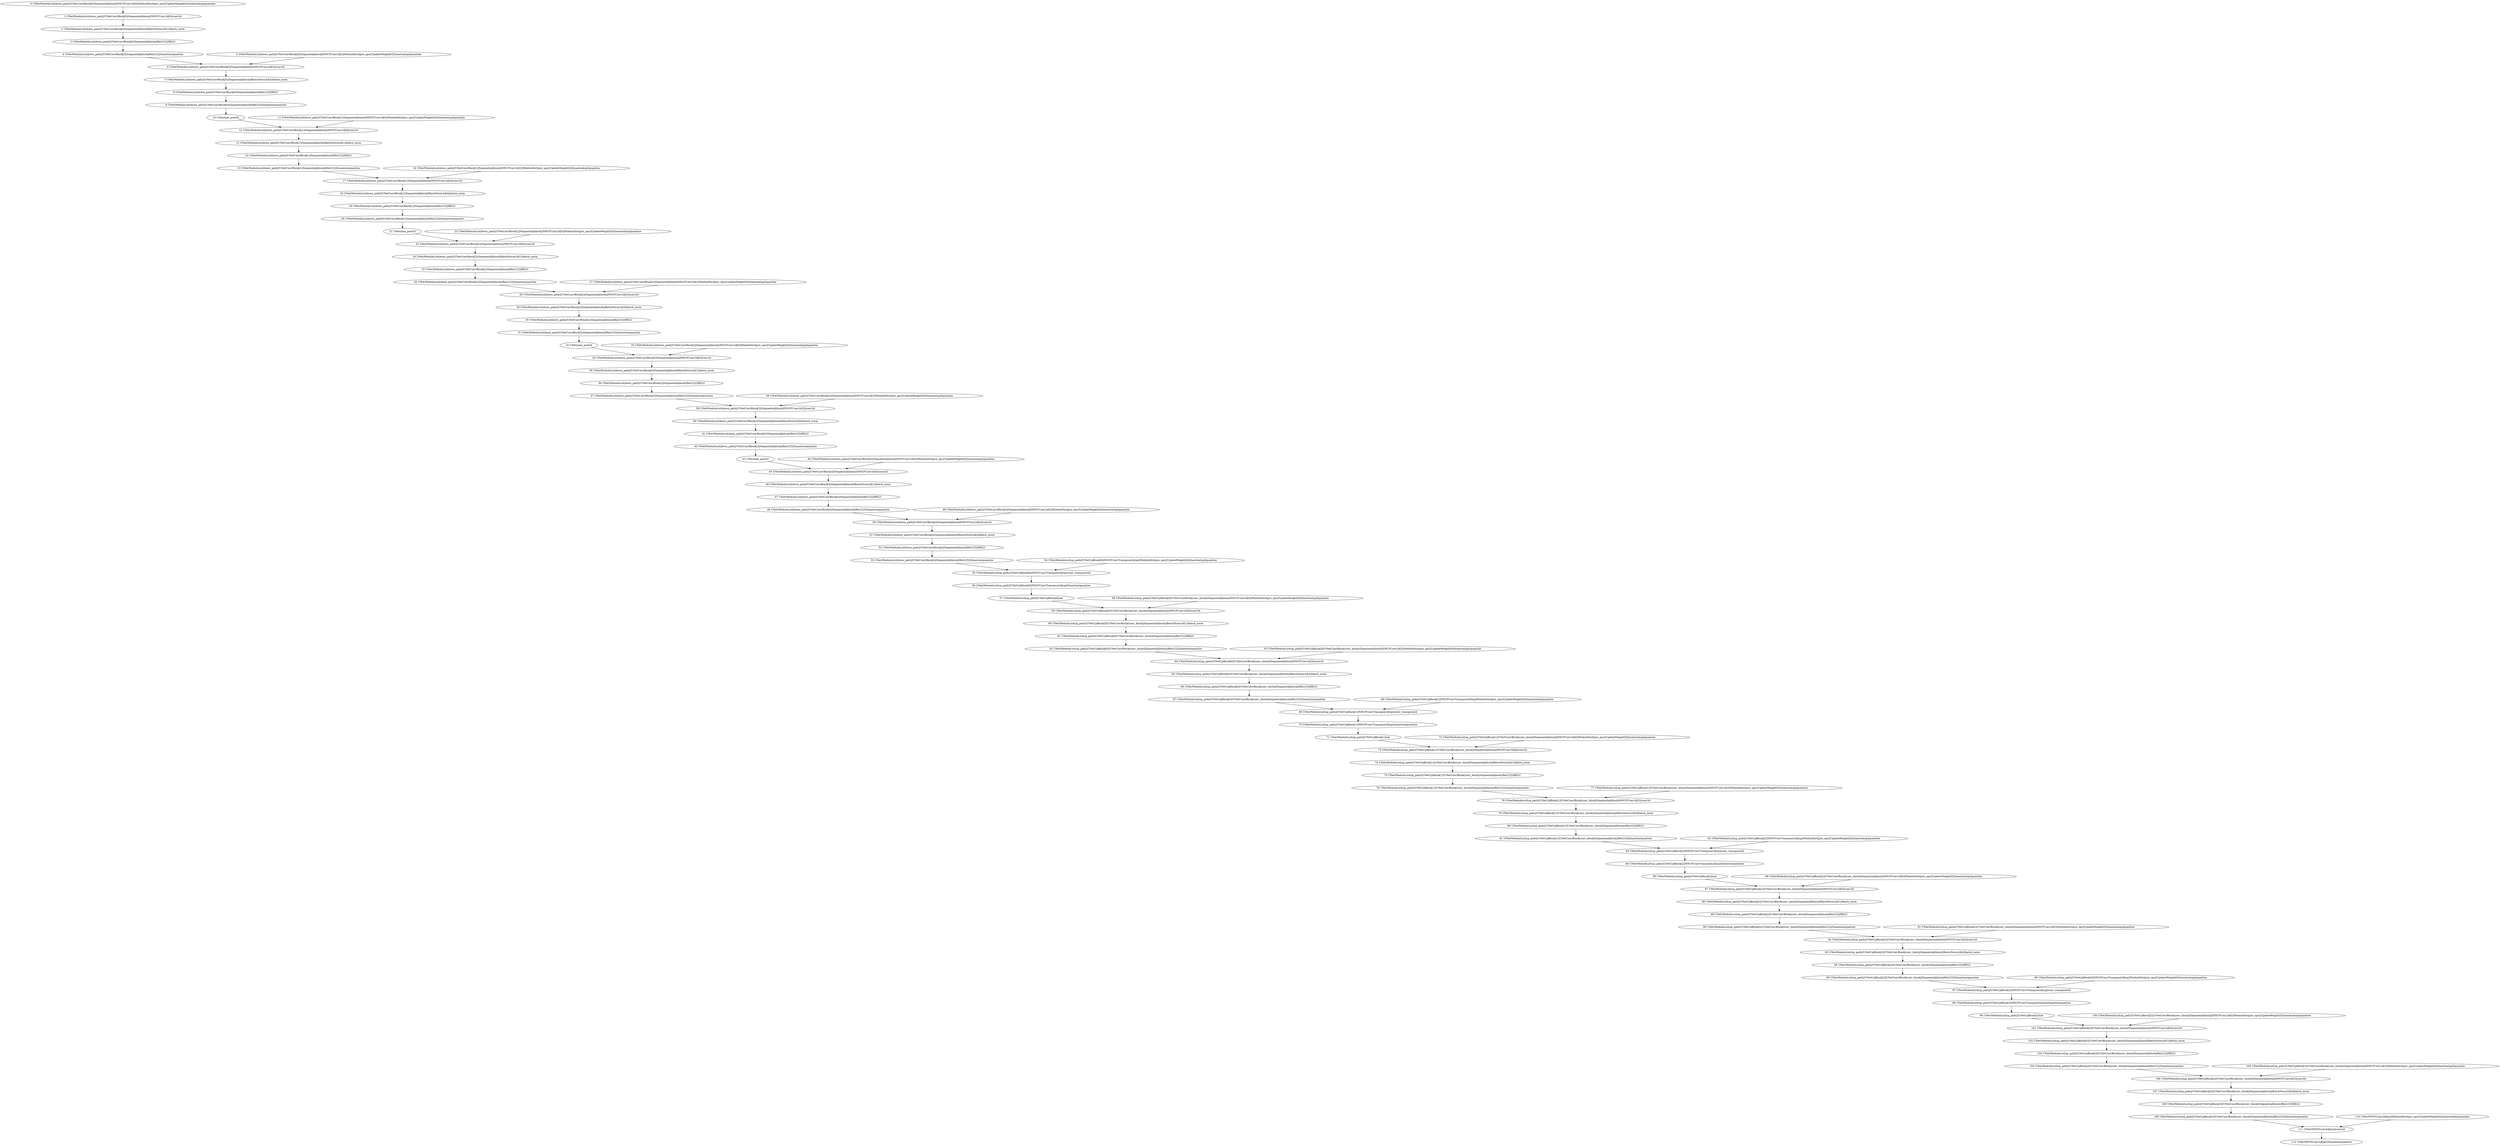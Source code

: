 strict digraph  {
"0 UNet/ModuleList[down_path]/UNetConvBlock[0]/Sequential[block]/NNCFConv2d[0]/ModuleDict[pre_ops]/UpdateWeight[0]/Quantize[op]/quantize" [id=0, scope="UNet/ModuleList[down_path]/UNetConvBlock[0]/Sequential[block]/NNCFConv2d[0]/ModuleDict[pre_ops]/UpdateWeight[0]/Quantize[op]", type=quantize];
"1 UNet/ModuleList[down_path]/UNetConvBlock[0]/Sequential[block]/NNCFConv2d[0]/conv2d" [id=1, scope="UNet/ModuleList[down_path]/UNetConvBlock[0]/Sequential[block]/NNCFConv2d[0]", type=conv2d];
"2 UNet/ModuleList[down_path]/UNetConvBlock[0]/Sequential[block]/BatchNorm2d[1]/batch_norm" [id=2, scope="UNet/ModuleList[down_path]/UNetConvBlock[0]/Sequential[block]/BatchNorm2d[1]", type=batch_norm];
"3 UNet/ModuleList[down_path]/UNetConvBlock[0]/Sequential[block]/ReLU[2]/RELU" [id=3, scope="UNet/ModuleList[down_path]/UNetConvBlock[0]/Sequential[block]/ReLU[2]", type=RELU];
"4 UNet/ModuleList[down_path]/UNetConvBlock[0]/Sequential[block]/ReLU[2]/Quantize/quantize" [id=4, scope="UNet/ModuleList[down_path]/UNetConvBlock[0]/Sequential[block]/ReLU[2]/Quantize", type=quantize];
"5 UNet/ModuleList[down_path]/UNetConvBlock[0]/Sequential[block]/NNCFConv2d[3]/ModuleDict[pre_ops]/UpdateWeight[0]/Quantize[op]/quantize" [id=5, scope="UNet/ModuleList[down_path]/UNetConvBlock[0]/Sequential[block]/NNCFConv2d[3]/ModuleDict[pre_ops]/UpdateWeight[0]/Quantize[op]", type=quantize];
"6 UNet/ModuleList[down_path]/UNetConvBlock[0]/Sequential[block]/NNCFConv2d[3]/conv2d" [id=6, scope="UNet/ModuleList[down_path]/UNetConvBlock[0]/Sequential[block]/NNCFConv2d[3]", type=conv2d];
"7 UNet/ModuleList[down_path]/UNetConvBlock[0]/Sequential[block]/BatchNorm2d[4]/batch_norm" [id=7, scope="UNet/ModuleList[down_path]/UNetConvBlock[0]/Sequential[block]/BatchNorm2d[4]", type=batch_norm];
"8 UNet/ModuleList[down_path]/UNetConvBlock[0]/Sequential[block]/ReLU[5]/RELU" [id=8, scope="UNet/ModuleList[down_path]/UNetConvBlock[0]/Sequential[block]/ReLU[5]", type=RELU];
"9 UNet/ModuleList[down_path]/UNetConvBlock[0]/Sequential[block]/ReLU[5]/Quantize/quantize" [id=9, scope="UNet/ModuleList[down_path]/UNetConvBlock[0]/Sequential[block]/ReLU[5]/Quantize", type=quantize];
"10 UNet/max_pool2d" [id=10, scope=UNet, type=max_pool2d];
"11 UNet/ModuleList[down_path]/UNetConvBlock[1]/Sequential[block]/NNCFConv2d[0]/ModuleDict[pre_ops]/UpdateWeight[0]/Quantize[op]/quantize" [id=11, scope="UNet/ModuleList[down_path]/UNetConvBlock[1]/Sequential[block]/NNCFConv2d[0]/ModuleDict[pre_ops]/UpdateWeight[0]/Quantize[op]", type=quantize];
"12 UNet/ModuleList[down_path]/UNetConvBlock[1]/Sequential[block]/NNCFConv2d[0]/conv2d" [id=12, scope="UNet/ModuleList[down_path]/UNetConvBlock[1]/Sequential[block]/NNCFConv2d[0]", type=conv2d];
"13 UNet/ModuleList[down_path]/UNetConvBlock[1]/Sequential[block]/BatchNorm2d[1]/batch_norm" [id=13, scope="UNet/ModuleList[down_path]/UNetConvBlock[1]/Sequential[block]/BatchNorm2d[1]", type=batch_norm];
"14 UNet/ModuleList[down_path]/UNetConvBlock[1]/Sequential[block]/ReLU[2]/RELU" [id=14, scope="UNet/ModuleList[down_path]/UNetConvBlock[1]/Sequential[block]/ReLU[2]", type=RELU];
"15 UNet/ModuleList[down_path]/UNetConvBlock[1]/Sequential[block]/ReLU[2]/Quantize/quantize" [id=15, scope="UNet/ModuleList[down_path]/UNetConvBlock[1]/Sequential[block]/ReLU[2]/Quantize", type=quantize];
"16 UNet/ModuleList[down_path]/UNetConvBlock[1]/Sequential[block]/NNCFConv2d[3]/ModuleDict[pre_ops]/UpdateWeight[0]/Quantize[op]/quantize" [id=16, scope="UNet/ModuleList[down_path]/UNetConvBlock[1]/Sequential[block]/NNCFConv2d[3]/ModuleDict[pre_ops]/UpdateWeight[0]/Quantize[op]", type=quantize];
"17 UNet/ModuleList[down_path]/UNetConvBlock[1]/Sequential[block]/NNCFConv2d[3]/conv2d" [id=17, scope="UNet/ModuleList[down_path]/UNetConvBlock[1]/Sequential[block]/NNCFConv2d[3]", type=conv2d];
"18 UNet/ModuleList[down_path]/UNetConvBlock[1]/Sequential[block]/BatchNorm2d[4]/batch_norm" [id=18, scope="UNet/ModuleList[down_path]/UNetConvBlock[1]/Sequential[block]/BatchNorm2d[4]", type=batch_norm];
"19 UNet/ModuleList[down_path]/UNetConvBlock[1]/Sequential[block]/ReLU[5]/RELU" [id=19, scope="UNet/ModuleList[down_path]/UNetConvBlock[1]/Sequential[block]/ReLU[5]", type=RELU];
"20 UNet/ModuleList[down_path]/UNetConvBlock[1]/Sequential[block]/ReLU[5]/Quantize/quantize" [id=20, scope="UNet/ModuleList[down_path]/UNetConvBlock[1]/Sequential[block]/ReLU[5]/Quantize", type=quantize];
"21 UNet/max_pool2d" [id=21, scope=UNet, type=max_pool2d];
"22 UNet/ModuleList[down_path]/UNetConvBlock[2]/Sequential[block]/NNCFConv2d[0]/ModuleDict[pre_ops]/UpdateWeight[0]/Quantize[op]/quantize" [id=22, scope="UNet/ModuleList[down_path]/UNetConvBlock[2]/Sequential[block]/NNCFConv2d[0]/ModuleDict[pre_ops]/UpdateWeight[0]/Quantize[op]", type=quantize];
"23 UNet/ModuleList[down_path]/UNetConvBlock[2]/Sequential[block]/NNCFConv2d[0]/conv2d" [id=23, scope="UNet/ModuleList[down_path]/UNetConvBlock[2]/Sequential[block]/NNCFConv2d[0]", type=conv2d];
"24 UNet/ModuleList[down_path]/UNetConvBlock[2]/Sequential[block]/BatchNorm2d[1]/batch_norm" [id=24, scope="UNet/ModuleList[down_path]/UNetConvBlock[2]/Sequential[block]/BatchNorm2d[1]", type=batch_norm];
"25 UNet/ModuleList[down_path]/UNetConvBlock[2]/Sequential[block]/ReLU[2]/RELU" [id=25, scope="UNet/ModuleList[down_path]/UNetConvBlock[2]/Sequential[block]/ReLU[2]", type=RELU];
"26 UNet/ModuleList[down_path]/UNetConvBlock[2]/Sequential[block]/ReLU[2]/Quantize/quantize" [id=26, scope="UNet/ModuleList[down_path]/UNetConvBlock[2]/Sequential[block]/ReLU[2]/Quantize", type=quantize];
"27 UNet/ModuleList[down_path]/UNetConvBlock[2]/Sequential[block]/NNCFConv2d[3]/ModuleDict[pre_ops]/UpdateWeight[0]/Quantize[op]/quantize" [id=27, scope="UNet/ModuleList[down_path]/UNetConvBlock[2]/Sequential[block]/NNCFConv2d[3]/ModuleDict[pre_ops]/UpdateWeight[0]/Quantize[op]", type=quantize];
"28 UNet/ModuleList[down_path]/UNetConvBlock[2]/Sequential[block]/NNCFConv2d[3]/conv2d" [id=28, scope="UNet/ModuleList[down_path]/UNetConvBlock[2]/Sequential[block]/NNCFConv2d[3]", type=conv2d];
"29 UNet/ModuleList[down_path]/UNetConvBlock[2]/Sequential[block]/BatchNorm2d[4]/batch_norm" [id=29, scope="UNet/ModuleList[down_path]/UNetConvBlock[2]/Sequential[block]/BatchNorm2d[4]", type=batch_norm];
"30 UNet/ModuleList[down_path]/UNetConvBlock[2]/Sequential[block]/ReLU[5]/RELU" [id=30, scope="UNet/ModuleList[down_path]/UNetConvBlock[2]/Sequential[block]/ReLU[5]", type=RELU];
"31 UNet/ModuleList[down_path]/UNetConvBlock[2]/Sequential[block]/ReLU[5]/Quantize/quantize" [id=31, scope="UNet/ModuleList[down_path]/UNetConvBlock[2]/Sequential[block]/ReLU[5]/Quantize", type=quantize];
"32 UNet/max_pool2d" [id=32, scope=UNet, type=max_pool2d];
"33 UNet/ModuleList[down_path]/UNetConvBlock[3]/Sequential[block]/NNCFConv2d[0]/ModuleDict[pre_ops]/UpdateWeight[0]/Quantize[op]/quantize" [id=33, scope="UNet/ModuleList[down_path]/UNetConvBlock[3]/Sequential[block]/NNCFConv2d[0]/ModuleDict[pre_ops]/UpdateWeight[0]/Quantize[op]", type=quantize];
"34 UNet/ModuleList[down_path]/UNetConvBlock[3]/Sequential[block]/NNCFConv2d[0]/conv2d" [id=34, scope="UNet/ModuleList[down_path]/UNetConvBlock[3]/Sequential[block]/NNCFConv2d[0]", type=conv2d];
"35 UNet/ModuleList[down_path]/UNetConvBlock[3]/Sequential[block]/BatchNorm2d[1]/batch_norm" [id=35, scope="UNet/ModuleList[down_path]/UNetConvBlock[3]/Sequential[block]/BatchNorm2d[1]", type=batch_norm];
"36 UNet/ModuleList[down_path]/UNetConvBlock[3]/Sequential[block]/ReLU[2]/RELU" [id=36, scope="UNet/ModuleList[down_path]/UNetConvBlock[3]/Sequential[block]/ReLU[2]", type=RELU];
"37 UNet/ModuleList[down_path]/UNetConvBlock[3]/Sequential[block]/ReLU[2]/Quantize/quantize" [id=37, scope="UNet/ModuleList[down_path]/UNetConvBlock[3]/Sequential[block]/ReLU[2]/Quantize", type=quantize];
"38 UNet/ModuleList[down_path]/UNetConvBlock[3]/Sequential[block]/NNCFConv2d[3]/ModuleDict[pre_ops]/UpdateWeight[0]/Quantize[op]/quantize" [id=38, scope="UNet/ModuleList[down_path]/UNetConvBlock[3]/Sequential[block]/NNCFConv2d[3]/ModuleDict[pre_ops]/UpdateWeight[0]/Quantize[op]", type=quantize];
"39 UNet/ModuleList[down_path]/UNetConvBlock[3]/Sequential[block]/NNCFConv2d[3]/conv2d" [id=39, scope="UNet/ModuleList[down_path]/UNetConvBlock[3]/Sequential[block]/NNCFConv2d[3]", type=conv2d];
"40 UNet/ModuleList[down_path]/UNetConvBlock[3]/Sequential[block]/BatchNorm2d[4]/batch_norm" [id=40, scope="UNet/ModuleList[down_path]/UNetConvBlock[3]/Sequential[block]/BatchNorm2d[4]", type=batch_norm];
"41 UNet/ModuleList[down_path]/UNetConvBlock[3]/Sequential[block]/ReLU[5]/RELU" [id=41, scope="UNet/ModuleList[down_path]/UNetConvBlock[3]/Sequential[block]/ReLU[5]", type=RELU];
"42 UNet/ModuleList[down_path]/UNetConvBlock[3]/Sequential[block]/ReLU[5]/Quantize/quantize" [id=42, scope="UNet/ModuleList[down_path]/UNetConvBlock[3]/Sequential[block]/ReLU[5]/Quantize", type=quantize];
"43 UNet/max_pool2d" [id=43, scope=UNet, type=max_pool2d];
"44 UNet/ModuleList[down_path]/UNetConvBlock[4]/Sequential[block]/NNCFConv2d[0]/ModuleDict[pre_ops]/UpdateWeight[0]/Quantize[op]/quantize" [id=44, scope="UNet/ModuleList[down_path]/UNetConvBlock[4]/Sequential[block]/NNCFConv2d[0]/ModuleDict[pre_ops]/UpdateWeight[0]/Quantize[op]", type=quantize];
"45 UNet/ModuleList[down_path]/UNetConvBlock[4]/Sequential[block]/NNCFConv2d[0]/conv2d" [id=45, scope="UNet/ModuleList[down_path]/UNetConvBlock[4]/Sequential[block]/NNCFConv2d[0]", type=conv2d];
"46 UNet/ModuleList[down_path]/UNetConvBlock[4]/Sequential[block]/BatchNorm2d[1]/batch_norm" [id=46, scope="UNet/ModuleList[down_path]/UNetConvBlock[4]/Sequential[block]/BatchNorm2d[1]", type=batch_norm];
"47 UNet/ModuleList[down_path]/UNetConvBlock[4]/Sequential[block]/ReLU[2]/RELU" [id=47, scope="UNet/ModuleList[down_path]/UNetConvBlock[4]/Sequential[block]/ReLU[2]", type=RELU];
"48 UNet/ModuleList[down_path]/UNetConvBlock[4]/Sequential[block]/ReLU[2]/Quantize/quantize" [id=48, scope="UNet/ModuleList[down_path]/UNetConvBlock[4]/Sequential[block]/ReLU[2]/Quantize", type=quantize];
"49 UNet/ModuleList[down_path]/UNetConvBlock[4]/Sequential[block]/NNCFConv2d[3]/ModuleDict[pre_ops]/UpdateWeight[0]/Quantize[op]/quantize" [id=49, scope="UNet/ModuleList[down_path]/UNetConvBlock[4]/Sequential[block]/NNCFConv2d[3]/ModuleDict[pre_ops]/UpdateWeight[0]/Quantize[op]", type=quantize];
"50 UNet/ModuleList[down_path]/UNetConvBlock[4]/Sequential[block]/NNCFConv2d[3]/conv2d" [id=50, scope="UNet/ModuleList[down_path]/UNetConvBlock[4]/Sequential[block]/NNCFConv2d[3]", type=conv2d];
"51 UNet/ModuleList[down_path]/UNetConvBlock[4]/Sequential[block]/BatchNorm2d[4]/batch_norm" [id=51, scope="UNet/ModuleList[down_path]/UNetConvBlock[4]/Sequential[block]/BatchNorm2d[4]", type=batch_norm];
"52 UNet/ModuleList[down_path]/UNetConvBlock[4]/Sequential[block]/ReLU[5]/RELU" [id=52, scope="UNet/ModuleList[down_path]/UNetConvBlock[4]/Sequential[block]/ReLU[5]", type=RELU];
"53 UNet/ModuleList[down_path]/UNetConvBlock[4]/Sequential[block]/ReLU[5]/Quantize/quantize" [id=53, scope="UNet/ModuleList[down_path]/UNetConvBlock[4]/Sequential[block]/ReLU[5]/Quantize", type=quantize];
"54 UNet/ModuleList[up_path]/UNetUpBlock[0]/NNCFConvTranspose2d[up]/ModuleDict[pre_ops]/UpdateWeight[0]/Quantize[op]/quantize" [id=54, scope="UNet/ModuleList[up_path]/UNetUpBlock[0]/NNCFConvTranspose2d[up]/ModuleDict[pre_ops]/UpdateWeight[0]/Quantize[op]", type=quantize];
"55 UNet/ModuleList[up_path]/UNetUpBlock[0]/NNCFConvTranspose2d[up]/conv_transpose2d" [id=55, scope="UNet/ModuleList[up_path]/UNetUpBlock[0]/NNCFConvTranspose2d[up]", type=conv_transpose2d];
"56 UNet/ModuleList[up_path]/UNetUpBlock[0]/NNCFConvTranspose2d[up]/Quantize/quantize" [id=56, scope="UNet/ModuleList[up_path]/UNetUpBlock[0]/NNCFConvTranspose2d[up]/Quantize", type=quantize];
"57 UNet/ModuleList[up_path]/UNetUpBlock[0]/cat" [id=57, scope="UNet/ModuleList[up_path]/UNetUpBlock[0]", type=cat];
"58 UNet/ModuleList[up_path]/UNetUpBlock[0]/UNetConvBlock[conv_block]/Sequential[block]/NNCFConv2d[0]/ModuleDict[pre_ops]/UpdateWeight[0]/Quantize[op]/quantize" [id=58, scope="UNet/ModuleList[up_path]/UNetUpBlock[0]/UNetConvBlock[conv_block]/Sequential[block]/NNCFConv2d[0]/ModuleDict[pre_ops]/UpdateWeight[0]/Quantize[op]", type=quantize];
"59 UNet/ModuleList[up_path]/UNetUpBlock[0]/UNetConvBlock[conv_block]/Sequential[block]/NNCFConv2d[0]/conv2d" [id=59, scope="UNet/ModuleList[up_path]/UNetUpBlock[0]/UNetConvBlock[conv_block]/Sequential[block]/NNCFConv2d[0]", type=conv2d];
"60 UNet/ModuleList[up_path]/UNetUpBlock[0]/UNetConvBlock[conv_block]/Sequential[block]/BatchNorm2d[1]/batch_norm" [id=60, scope="UNet/ModuleList[up_path]/UNetUpBlock[0]/UNetConvBlock[conv_block]/Sequential[block]/BatchNorm2d[1]", type=batch_norm];
"61 UNet/ModuleList[up_path]/UNetUpBlock[0]/UNetConvBlock[conv_block]/Sequential[block]/ReLU[2]/RELU" [id=61, scope="UNet/ModuleList[up_path]/UNetUpBlock[0]/UNetConvBlock[conv_block]/Sequential[block]/ReLU[2]", type=RELU];
"62 UNet/ModuleList[up_path]/UNetUpBlock[0]/UNetConvBlock[conv_block]/Sequential[block]/ReLU[2]/Quantize/quantize" [id=62, scope="UNet/ModuleList[up_path]/UNetUpBlock[0]/UNetConvBlock[conv_block]/Sequential[block]/ReLU[2]/Quantize", type=quantize];
"63 UNet/ModuleList[up_path]/UNetUpBlock[0]/UNetConvBlock[conv_block]/Sequential[block]/NNCFConv2d[3]/ModuleDict[pre_ops]/UpdateWeight[0]/Quantize[op]/quantize" [id=63, scope="UNet/ModuleList[up_path]/UNetUpBlock[0]/UNetConvBlock[conv_block]/Sequential[block]/NNCFConv2d[3]/ModuleDict[pre_ops]/UpdateWeight[0]/Quantize[op]", type=quantize];
"64 UNet/ModuleList[up_path]/UNetUpBlock[0]/UNetConvBlock[conv_block]/Sequential[block]/NNCFConv2d[3]/conv2d" [id=64, scope="UNet/ModuleList[up_path]/UNetUpBlock[0]/UNetConvBlock[conv_block]/Sequential[block]/NNCFConv2d[3]", type=conv2d];
"65 UNet/ModuleList[up_path]/UNetUpBlock[0]/UNetConvBlock[conv_block]/Sequential[block]/BatchNorm2d[4]/batch_norm" [id=65, scope="UNet/ModuleList[up_path]/UNetUpBlock[0]/UNetConvBlock[conv_block]/Sequential[block]/BatchNorm2d[4]", type=batch_norm];
"66 UNet/ModuleList[up_path]/UNetUpBlock[0]/UNetConvBlock[conv_block]/Sequential[block]/ReLU[5]/RELU" [id=66, scope="UNet/ModuleList[up_path]/UNetUpBlock[0]/UNetConvBlock[conv_block]/Sequential[block]/ReLU[5]", type=RELU];
"67 UNet/ModuleList[up_path]/UNetUpBlock[0]/UNetConvBlock[conv_block]/Sequential[block]/ReLU[5]/Quantize/quantize" [id=67, scope="UNet/ModuleList[up_path]/UNetUpBlock[0]/UNetConvBlock[conv_block]/Sequential[block]/ReLU[5]/Quantize", type=quantize];
"68 UNet/ModuleList[up_path]/UNetUpBlock[1]/NNCFConvTranspose2d[up]/ModuleDict[pre_ops]/UpdateWeight[0]/Quantize[op]/quantize" [id=68, scope="UNet/ModuleList[up_path]/UNetUpBlock[1]/NNCFConvTranspose2d[up]/ModuleDict[pre_ops]/UpdateWeight[0]/Quantize[op]", type=quantize];
"69 UNet/ModuleList[up_path]/UNetUpBlock[1]/NNCFConvTranspose2d[up]/conv_transpose2d" [id=69, scope="UNet/ModuleList[up_path]/UNetUpBlock[1]/NNCFConvTranspose2d[up]", type=conv_transpose2d];
"70 UNet/ModuleList[up_path]/UNetUpBlock[1]/NNCFConvTranspose2d[up]/Quantize/quantize" [id=70, scope="UNet/ModuleList[up_path]/UNetUpBlock[1]/NNCFConvTranspose2d[up]/Quantize", type=quantize];
"71 UNet/ModuleList[up_path]/UNetUpBlock[1]/cat" [id=71, scope="UNet/ModuleList[up_path]/UNetUpBlock[1]", type=cat];
"72 UNet/ModuleList[up_path]/UNetUpBlock[1]/UNetConvBlock[conv_block]/Sequential[block]/NNCFConv2d[0]/ModuleDict[pre_ops]/UpdateWeight[0]/Quantize[op]/quantize" [id=72, scope="UNet/ModuleList[up_path]/UNetUpBlock[1]/UNetConvBlock[conv_block]/Sequential[block]/NNCFConv2d[0]/ModuleDict[pre_ops]/UpdateWeight[0]/Quantize[op]", type=quantize];
"73 UNet/ModuleList[up_path]/UNetUpBlock[1]/UNetConvBlock[conv_block]/Sequential[block]/NNCFConv2d[0]/conv2d" [id=73, scope="UNet/ModuleList[up_path]/UNetUpBlock[1]/UNetConvBlock[conv_block]/Sequential[block]/NNCFConv2d[0]", type=conv2d];
"74 UNet/ModuleList[up_path]/UNetUpBlock[1]/UNetConvBlock[conv_block]/Sequential[block]/BatchNorm2d[1]/batch_norm" [id=74, scope="UNet/ModuleList[up_path]/UNetUpBlock[1]/UNetConvBlock[conv_block]/Sequential[block]/BatchNorm2d[1]", type=batch_norm];
"75 UNet/ModuleList[up_path]/UNetUpBlock[1]/UNetConvBlock[conv_block]/Sequential[block]/ReLU[2]/RELU" [id=75, scope="UNet/ModuleList[up_path]/UNetUpBlock[1]/UNetConvBlock[conv_block]/Sequential[block]/ReLU[2]", type=RELU];
"76 UNet/ModuleList[up_path]/UNetUpBlock[1]/UNetConvBlock[conv_block]/Sequential[block]/ReLU[2]/Quantize/quantize" [id=76, scope="UNet/ModuleList[up_path]/UNetUpBlock[1]/UNetConvBlock[conv_block]/Sequential[block]/ReLU[2]/Quantize", type=quantize];
"77 UNet/ModuleList[up_path]/UNetUpBlock[1]/UNetConvBlock[conv_block]/Sequential[block]/NNCFConv2d[3]/ModuleDict[pre_ops]/UpdateWeight[0]/Quantize[op]/quantize" [id=77, scope="UNet/ModuleList[up_path]/UNetUpBlock[1]/UNetConvBlock[conv_block]/Sequential[block]/NNCFConv2d[3]/ModuleDict[pre_ops]/UpdateWeight[0]/Quantize[op]", type=quantize];
"78 UNet/ModuleList[up_path]/UNetUpBlock[1]/UNetConvBlock[conv_block]/Sequential[block]/NNCFConv2d[3]/conv2d" [id=78, scope="UNet/ModuleList[up_path]/UNetUpBlock[1]/UNetConvBlock[conv_block]/Sequential[block]/NNCFConv2d[3]", type=conv2d];
"79 UNet/ModuleList[up_path]/UNetUpBlock[1]/UNetConvBlock[conv_block]/Sequential[block]/BatchNorm2d[4]/batch_norm" [id=79, scope="UNet/ModuleList[up_path]/UNetUpBlock[1]/UNetConvBlock[conv_block]/Sequential[block]/BatchNorm2d[4]", type=batch_norm];
"80 UNet/ModuleList[up_path]/UNetUpBlock[1]/UNetConvBlock[conv_block]/Sequential[block]/ReLU[5]/RELU" [id=80, scope="UNet/ModuleList[up_path]/UNetUpBlock[1]/UNetConvBlock[conv_block]/Sequential[block]/ReLU[5]", type=RELU];
"81 UNet/ModuleList[up_path]/UNetUpBlock[1]/UNetConvBlock[conv_block]/Sequential[block]/ReLU[5]/Quantize/quantize" [id=81, scope="UNet/ModuleList[up_path]/UNetUpBlock[1]/UNetConvBlock[conv_block]/Sequential[block]/ReLU[5]/Quantize", type=quantize];
"82 UNet/ModuleList[up_path]/UNetUpBlock[2]/NNCFConvTranspose2d[up]/ModuleDict[pre_ops]/UpdateWeight[0]/Quantize[op]/quantize" [id=82, scope="UNet/ModuleList[up_path]/UNetUpBlock[2]/NNCFConvTranspose2d[up]/ModuleDict[pre_ops]/UpdateWeight[0]/Quantize[op]", type=quantize];
"83 UNet/ModuleList[up_path]/UNetUpBlock[2]/NNCFConvTranspose2d[up]/conv_transpose2d" [id=83, scope="UNet/ModuleList[up_path]/UNetUpBlock[2]/NNCFConvTranspose2d[up]", type=conv_transpose2d];
"84 UNet/ModuleList[up_path]/UNetUpBlock[2]/NNCFConvTranspose2d[up]/Quantize/quantize" [id=84, scope="UNet/ModuleList[up_path]/UNetUpBlock[2]/NNCFConvTranspose2d[up]/Quantize", type=quantize];
"85 UNet/ModuleList[up_path]/UNetUpBlock[2]/cat" [id=85, scope="UNet/ModuleList[up_path]/UNetUpBlock[2]", type=cat];
"86 UNet/ModuleList[up_path]/UNetUpBlock[2]/UNetConvBlock[conv_block]/Sequential[block]/NNCFConv2d[0]/ModuleDict[pre_ops]/UpdateWeight[0]/Quantize[op]/quantize" [id=86, scope="UNet/ModuleList[up_path]/UNetUpBlock[2]/UNetConvBlock[conv_block]/Sequential[block]/NNCFConv2d[0]/ModuleDict[pre_ops]/UpdateWeight[0]/Quantize[op]", type=quantize];
"87 UNet/ModuleList[up_path]/UNetUpBlock[2]/UNetConvBlock[conv_block]/Sequential[block]/NNCFConv2d[0]/conv2d" [id=87, scope="UNet/ModuleList[up_path]/UNetUpBlock[2]/UNetConvBlock[conv_block]/Sequential[block]/NNCFConv2d[0]", type=conv2d];
"88 UNet/ModuleList[up_path]/UNetUpBlock[2]/UNetConvBlock[conv_block]/Sequential[block]/BatchNorm2d[1]/batch_norm" [id=88, scope="UNet/ModuleList[up_path]/UNetUpBlock[2]/UNetConvBlock[conv_block]/Sequential[block]/BatchNorm2d[1]", type=batch_norm];
"89 UNet/ModuleList[up_path]/UNetUpBlock[2]/UNetConvBlock[conv_block]/Sequential[block]/ReLU[2]/RELU" [id=89, scope="UNet/ModuleList[up_path]/UNetUpBlock[2]/UNetConvBlock[conv_block]/Sequential[block]/ReLU[2]", type=RELU];
"90 UNet/ModuleList[up_path]/UNetUpBlock[2]/UNetConvBlock[conv_block]/Sequential[block]/ReLU[2]/Quantize/quantize" [id=90, scope="UNet/ModuleList[up_path]/UNetUpBlock[2]/UNetConvBlock[conv_block]/Sequential[block]/ReLU[2]/Quantize", type=quantize];
"91 UNet/ModuleList[up_path]/UNetUpBlock[2]/UNetConvBlock[conv_block]/Sequential[block]/NNCFConv2d[3]/ModuleDict[pre_ops]/UpdateWeight[0]/Quantize[op]/quantize" [id=91, scope="UNet/ModuleList[up_path]/UNetUpBlock[2]/UNetConvBlock[conv_block]/Sequential[block]/NNCFConv2d[3]/ModuleDict[pre_ops]/UpdateWeight[0]/Quantize[op]", type=quantize];
"92 UNet/ModuleList[up_path]/UNetUpBlock[2]/UNetConvBlock[conv_block]/Sequential[block]/NNCFConv2d[3]/conv2d" [id=92, scope="UNet/ModuleList[up_path]/UNetUpBlock[2]/UNetConvBlock[conv_block]/Sequential[block]/NNCFConv2d[3]", type=conv2d];
"93 UNet/ModuleList[up_path]/UNetUpBlock[2]/UNetConvBlock[conv_block]/Sequential[block]/BatchNorm2d[4]/batch_norm" [id=93, scope="UNet/ModuleList[up_path]/UNetUpBlock[2]/UNetConvBlock[conv_block]/Sequential[block]/BatchNorm2d[4]", type=batch_norm];
"94 UNet/ModuleList[up_path]/UNetUpBlock[2]/UNetConvBlock[conv_block]/Sequential[block]/ReLU[5]/RELU" [id=94, scope="UNet/ModuleList[up_path]/UNetUpBlock[2]/UNetConvBlock[conv_block]/Sequential[block]/ReLU[5]", type=RELU];
"95 UNet/ModuleList[up_path]/UNetUpBlock[2]/UNetConvBlock[conv_block]/Sequential[block]/ReLU[5]/Quantize/quantize" [id=95, scope="UNet/ModuleList[up_path]/UNetUpBlock[2]/UNetConvBlock[conv_block]/Sequential[block]/ReLU[5]/Quantize", type=quantize];
"96 UNet/ModuleList[up_path]/UNetUpBlock[3]/NNCFConvTranspose2d[up]/ModuleDict[pre_ops]/UpdateWeight[0]/Quantize[op]/quantize" [id=96, scope="UNet/ModuleList[up_path]/UNetUpBlock[3]/NNCFConvTranspose2d[up]/ModuleDict[pre_ops]/UpdateWeight[0]/Quantize[op]", type=quantize];
"97 UNet/ModuleList[up_path]/UNetUpBlock[3]/NNCFConvTranspose2d[up]/conv_transpose2d" [id=97, scope="UNet/ModuleList[up_path]/UNetUpBlock[3]/NNCFConvTranspose2d[up]", type=conv_transpose2d];
"98 UNet/ModuleList[up_path]/UNetUpBlock[3]/NNCFConvTranspose2d[up]/Quantize/quantize" [id=98, scope="UNet/ModuleList[up_path]/UNetUpBlock[3]/NNCFConvTranspose2d[up]/Quantize", type=quantize];
"99 UNet/ModuleList[up_path]/UNetUpBlock[3]/cat" [id=99, scope="UNet/ModuleList[up_path]/UNetUpBlock[3]", type=cat];
"100 UNet/ModuleList[up_path]/UNetUpBlock[3]/UNetConvBlock[conv_block]/Sequential[block]/NNCFConv2d[0]/ModuleDict[pre_ops]/UpdateWeight[0]/Quantize[op]/quantize" [id=100, scope="UNet/ModuleList[up_path]/UNetUpBlock[3]/UNetConvBlock[conv_block]/Sequential[block]/NNCFConv2d[0]/ModuleDict[pre_ops]/UpdateWeight[0]/Quantize[op]", type=quantize];
"101 UNet/ModuleList[up_path]/UNetUpBlock[3]/UNetConvBlock[conv_block]/Sequential[block]/NNCFConv2d[0]/conv2d" [id=101, scope="UNet/ModuleList[up_path]/UNetUpBlock[3]/UNetConvBlock[conv_block]/Sequential[block]/NNCFConv2d[0]", type=conv2d];
"102 UNet/ModuleList[up_path]/UNetUpBlock[3]/UNetConvBlock[conv_block]/Sequential[block]/BatchNorm2d[1]/batch_norm" [id=102, scope="UNet/ModuleList[up_path]/UNetUpBlock[3]/UNetConvBlock[conv_block]/Sequential[block]/BatchNorm2d[1]", type=batch_norm];
"103 UNet/ModuleList[up_path]/UNetUpBlock[3]/UNetConvBlock[conv_block]/Sequential[block]/ReLU[2]/RELU" [id=103, scope="UNet/ModuleList[up_path]/UNetUpBlock[3]/UNetConvBlock[conv_block]/Sequential[block]/ReLU[2]", type=RELU];
"104 UNet/ModuleList[up_path]/UNetUpBlock[3]/UNetConvBlock[conv_block]/Sequential[block]/ReLU[2]/Quantize/quantize" [id=104, scope="UNet/ModuleList[up_path]/UNetUpBlock[3]/UNetConvBlock[conv_block]/Sequential[block]/ReLU[2]/Quantize", type=quantize];
"105 UNet/ModuleList[up_path]/UNetUpBlock[3]/UNetConvBlock[conv_block]/Sequential[block]/NNCFConv2d[3]/ModuleDict[pre_ops]/UpdateWeight[0]/Quantize[op]/quantize" [id=105, scope="UNet/ModuleList[up_path]/UNetUpBlock[3]/UNetConvBlock[conv_block]/Sequential[block]/NNCFConv2d[3]/ModuleDict[pre_ops]/UpdateWeight[0]/Quantize[op]", type=quantize];
"106 UNet/ModuleList[up_path]/UNetUpBlock[3]/UNetConvBlock[conv_block]/Sequential[block]/NNCFConv2d[3]/conv2d" [id=106, scope="UNet/ModuleList[up_path]/UNetUpBlock[3]/UNetConvBlock[conv_block]/Sequential[block]/NNCFConv2d[3]", type=conv2d];
"107 UNet/ModuleList[up_path]/UNetUpBlock[3]/UNetConvBlock[conv_block]/Sequential[block]/BatchNorm2d[4]/batch_norm" [id=107, scope="UNet/ModuleList[up_path]/UNetUpBlock[3]/UNetConvBlock[conv_block]/Sequential[block]/BatchNorm2d[4]", type=batch_norm];
"108 UNet/ModuleList[up_path]/UNetUpBlock[3]/UNetConvBlock[conv_block]/Sequential[block]/ReLU[5]/RELU" [id=108, scope="UNet/ModuleList[up_path]/UNetUpBlock[3]/UNetConvBlock[conv_block]/Sequential[block]/ReLU[5]", type=RELU];
"109 UNet/ModuleList[up_path]/UNetUpBlock[3]/UNetConvBlock[conv_block]/Sequential[block]/ReLU[5]/Quantize/quantize" [id=109, scope="UNet/ModuleList[up_path]/UNetUpBlock[3]/UNetConvBlock[conv_block]/Sequential[block]/ReLU[5]/Quantize", type=quantize];
"110 UNet/NNCFConv2d[last]/ModuleDict[pre_ops]/UpdateWeight[0]/Quantize[op]/quantize" [id=110, scope="UNet/NNCFConv2d[last]/ModuleDict[pre_ops]/UpdateWeight[0]/Quantize[op]", type=quantize];
"111 UNet/NNCFConv2d[last]/conv2d" [id=111, scope="UNet/NNCFConv2d[last]", type=conv2d];
"112 UNet/NNCFConv2d[last]/Quantize/quantize" [id=112, scope="UNet/NNCFConv2d[last]/Quantize", type=quantize];
"0 UNet/ModuleList[down_path]/UNetConvBlock[0]/Sequential[block]/NNCFConv2d[0]/ModuleDict[pre_ops]/UpdateWeight[0]/Quantize[op]/quantize" -> "1 UNet/ModuleList[down_path]/UNetConvBlock[0]/Sequential[block]/NNCFConv2d[0]/conv2d";
"1 UNet/ModuleList[down_path]/UNetConvBlock[0]/Sequential[block]/NNCFConv2d[0]/conv2d" -> "2 UNet/ModuleList[down_path]/UNetConvBlock[0]/Sequential[block]/BatchNorm2d[1]/batch_norm";
"2 UNet/ModuleList[down_path]/UNetConvBlock[0]/Sequential[block]/BatchNorm2d[1]/batch_norm" -> "3 UNet/ModuleList[down_path]/UNetConvBlock[0]/Sequential[block]/ReLU[2]/RELU";
"3 UNet/ModuleList[down_path]/UNetConvBlock[0]/Sequential[block]/ReLU[2]/RELU" -> "4 UNet/ModuleList[down_path]/UNetConvBlock[0]/Sequential[block]/ReLU[2]/Quantize/quantize";
"4 UNet/ModuleList[down_path]/UNetConvBlock[0]/Sequential[block]/ReLU[2]/Quantize/quantize" -> "6 UNet/ModuleList[down_path]/UNetConvBlock[0]/Sequential[block]/NNCFConv2d[3]/conv2d";
"5 UNet/ModuleList[down_path]/UNetConvBlock[0]/Sequential[block]/NNCFConv2d[3]/ModuleDict[pre_ops]/UpdateWeight[0]/Quantize[op]/quantize" -> "6 UNet/ModuleList[down_path]/UNetConvBlock[0]/Sequential[block]/NNCFConv2d[3]/conv2d";
"6 UNet/ModuleList[down_path]/UNetConvBlock[0]/Sequential[block]/NNCFConv2d[3]/conv2d" -> "7 UNet/ModuleList[down_path]/UNetConvBlock[0]/Sequential[block]/BatchNorm2d[4]/batch_norm";
"7 UNet/ModuleList[down_path]/UNetConvBlock[0]/Sequential[block]/BatchNorm2d[4]/batch_norm" -> "8 UNet/ModuleList[down_path]/UNetConvBlock[0]/Sequential[block]/ReLU[5]/RELU";
"8 UNet/ModuleList[down_path]/UNetConvBlock[0]/Sequential[block]/ReLU[5]/RELU" -> "9 UNet/ModuleList[down_path]/UNetConvBlock[0]/Sequential[block]/ReLU[5]/Quantize/quantize";
"9 UNet/ModuleList[down_path]/UNetConvBlock[0]/Sequential[block]/ReLU[5]/Quantize/quantize" -> "10 UNet/max_pool2d";
"10 UNet/max_pool2d" -> "12 UNet/ModuleList[down_path]/UNetConvBlock[1]/Sequential[block]/NNCFConv2d[0]/conv2d";
"11 UNet/ModuleList[down_path]/UNetConvBlock[1]/Sequential[block]/NNCFConv2d[0]/ModuleDict[pre_ops]/UpdateWeight[0]/Quantize[op]/quantize" -> "12 UNet/ModuleList[down_path]/UNetConvBlock[1]/Sequential[block]/NNCFConv2d[0]/conv2d";
"12 UNet/ModuleList[down_path]/UNetConvBlock[1]/Sequential[block]/NNCFConv2d[0]/conv2d" -> "13 UNet/ModuleList[down_path]/UNetConvBlock[1]/Sequential[block]/BatchNorm2d[1]/batch_norm";
"13 UNet/ModuleList[down_path]/UNetConvBlock[1]/Sequential[block]/BatchNorm2d[1]/batch_norm" -> "14 UNet/ModuleList[down_path]/UNetConvBlock[1]/Sequential[block]/ReLU[2]/RELU";
"14 UNet/ModuleList[down_path]/UNetConvBlock[1]/Sequential[block]/ReLU[2]/RELU" -> "15 UNet/ModuleList[down_path]/UNetConvBlock[1]/Sequential[block]/ReLU[2]/Quantize/quantize";
"15 UNet/ModuleList[down_path]/UNetConvBlock[1]/Sequential[block]/ReLU[2]/Quantize/quantize" -> "17 UNet/ModuleList[down_path]/UNetConvBlock[1]/Sequential[block]/NNCFConv2d[3]/conv2d";
"16 UNet/ModuleList[down_path]/UNetConvBlock[1]/Sequential[block]/NNCFConv2d[3]/ModuleDict[pre_ops]/UpdateWeight[0]/Quantize[op]/quantize" -> "17 UNet/ModuleList[down_path]/UNetConvBlock[1]/Sequential[block]/NNCFConv2d[3]/conv2d";
"17 UNet/ModuleList[down_path]/UNetConvBlock[1]/Sequential[block]/NNCFConv2d[3]/conv2d" -> "18 UNet/ModuleList[down_path]/UNetConvBlock[1]/Sequential[block]/BatchNorm2d[4]/batch_norm";
"18 UNet/ModuleList[down_path]/UNetConvBlock[1]/Sequential[block]/BatchNorm2d[4]/batch_norm" -> "19 UNet/ModuleList[down_path]/UNetConvBlock[1]/Sequential[block]/ReLU[5]/RELU";
"19 UNet/ModuleList[down_path]/UNetConvBlock[1]/Sequential[block]/ReLU[5]/RELU" -> "20 UNet/ModuleList[down_path]/UNetConvBlock[1]/Sequential[block]/ReLU[5]/Quantize/quantize";
"20 UNet/ModuleList[down_path]/UNetConvBlock[1]/Sequential[block]/ReLU[5]/Quantize/quantize" -> "21 UNet/max_pool2d";
"21 UNet/max_pool2d" -> "23 UNet/ModuleList[down_path]/UNetConvBlock[2]/Sequential[block]/NNCFConv2d[0]/conv2d";
"22 UNet/ModuleList[down_path]/UNetConvBlock[2]/Sequential[block]/NNCFConv2d[0]/ModuleDict[pre_ops]/UpdateWeight[0]/Quantize[op]/quantize" -> "23 UNet/ModuleList[down_path]/UNetConvBlock[2]/Sequential[block]/NNCFConv2d[0]/conv2d";
"23 UNet/ModuleList[down_path]/UNetConvBlock[2]/Sequential[block]/NNCFConv2d[0]/conv2d" -> "24 UNet/ModuleList[down_path]/UNetConvBlock[2]/Sequential[block]/BatchNorm2d[1]/batch_norm";
"24 UNet/ModuleList[down_path]/UNetConvBlock[2]/Sequential[block]/BatchNorm2d[1]/batch_norm" -> "25 UNet/ModuleList[down_path]/UNetConvBlock[2]/Sequential[block]/ReLU[2]/RELU";
"25 UNet/ModuleList[down_path]/UNetConvBlock[2]/Sequential[block]/ReLU[2]/RELU" -> "26 UNet/ModuleList[down_path]/UNetConvBlock[2]/Sequential[block]/ReLU[2]/Quantize/quantize";
"26 UNet/ModuleList[down_path]/UNetConvBlock[2]/Sequential[block]/ReLU[2]/Quantize/quantize" -> "28 UNet/ModuleList[down_path]/UNetConvBlock[2]/Sequential[block]/NNCFConv2d[3]/conv2d";
"27 UNet/ModuleList[down_path]/UNetConvBlock[2]/Sequential[block]/NNCFConv2d[3]/ModuleDict[pre_ops]/UpdateWeight[0]/Quantize[op]/quantize" -> "28 UNet/ModuleList[down_path]/UNetConvBlock[2]/Sequential[block]/NNCFConv2d[3]/conv2d";
"28 UNet/ModuleList[down_path]/UNetConvBlock[2]/Sequential[block]/NNCFConv2d[3]/conv2d" -> "29 UNet/ModuleList[down_path]/UNetConvBlock[2]/Sequential[block]/BatchNorm2d[4]/batch_norm";
"29 UNet/ModuleList[down_path]/UNetConvBlock[2]/Sequential[block]/BatchNorm2d[4]/batch_norm" -> "30 UNet/ModuleList[down_path]/UNetConvBlock[2]/Sequential[block]/ReLU[5]/RELU";
"30 UNet/ModuleList[down_path]/UNetConvBlock[2]/Sequential[block]/ReLU[5]/RELU" -> "31 UNet/ModuleList[down_path]/UNetConvBlock[2]/Sequential[block]/ReLU[5]/Quantize/quantize";
"31 UNet/ModuleList[down_path]/UNetConvBlock[2]/Sequential[block]/ReLU[5]/Quantize/quantize" -> "32 UNet/max_pool2d";
"32 UNet/max_pool2d" -> "34 UNet/ModuleList[down_path]/UNetConvBlock[3]/Sequential[block]/NNCFConv2d[0]/conv2d";
"33 UNet/ModuleList[down_path]/UNetConvBlock[3]/Sequential[block]/NNCFConv2d[0]/ModuleDict[pre_ops]/UpdateWeight[0]/Quantize[op]/quantize" -> "34 UNet/ModuleList[down_path]/UNetConvBlock[3]/Sequential[block]/NNCFConv2d[0]/conv2d";
"34 UNet/ModuleList[down_path]/UNetConvBlock[3]/Sequential[block]/NNCFConv2d[0]/conv2d" -> "35 UNet/ModuleList[down_path]/UNetConvBlock[3]/Sequential[block]/BatchNorm2d[1]/batch_norm";
"35 UNet/ModuleList[down_path]/UNetConvBlock[3]/Sequential[block]/BatchNorm2d[1]/batch_norm" -> "36 UNet/ModuleList[down_path]/UNetConvBlock[3]/Sequential[block]/ReLU[2]/RELU";
"36 UNet/ModuleList[down_path]/UNetConvBlock[3]/Sequential[block]/ReLU[2]/RELU" -> "37 UNet/ModuleList[down_path]/UNetConvBlock[3]/Sequential[block]/ReLU[2]/Quantize/quantize";
"37 UNet/ModuleList[down_path]/UNetConvBlock[3]/Sequential[block]/ReLU[2]/Quantize/quantize" -> "39 UNet/ModuleList[down_path]/UNetConvBlock[3]/Sequential[block]/NNCFConv2d[3]/conv2d";
"38 UNet/ModuleList[down_path]/UNetConvBlock[3]/Sequential[block]/NNCFConv2d[3]/ModuleDict[pre_ops]/UpdateWeight[0]/Quantize[op]/quantize" -> "39 UNet/ModuleList[down_path]/UNetConvBlock[3]/Sequential[block]/NNCFConv2d[3]/conv2d";
"39 UNet/ModuleList[down_path]/UNetConvBlock[3]/Sequential[block]/NNCFConv2d[3]/conv2d" -> "40 UNet/ModuleList[down_path]/UNetConvBlock[3]/Sequential[block]/BatchNorm2d[4]/batch_norm";
"40 UNet/ModuleList[down_path]/UNetConvBlock[3]/Sequential[block]/BatchNorm2d[4]/batch_norm" -> "41 UNet/ModuleList[down_path]/UNetConvBlock[3]/Sequential[block]/ReLU[5]/RELU";
"41 UNet/ModuleList[down_path]/UNetConvBlock[3]/Sequential[block]/ReLU[5]/RELU" -> "42 UNet/ModuleList[down_path]/UNetConvBlock[3]/Sequential[block]/ReLU[5]/Quantize/quantize";
"42 UNet/ModuleList[down_path]/UNetConvBlock[3]/Sequential[block]/ReLU[5]/Quantize/quantize" -> "43 UNet/max_pool2d";
"43 UNet/max_pool2d" -> "45 UNet/ModuleList[down_path]/UNetConvBlock[4]/Sequential[block]/NNCFConv2d[0]/conv2d";
"44 UNet/ModuleList[down_path]/UNetConvBlock[4]/Sequential[block]/NNCFConv2d[0]/ModuleDict[pre_ops]/UpdateWeight[0]/Quantize[op]/quantize" -> "45 UNet/ModuleList[down_path]/UNetConvBlock[4]/Sequential[block]/NNCFConv2d[0]/conv2d";
"45 UNet/ModuleList[down_path]/UNetConvBlock[4]/Sequential[block]/NNCFConv2d[0]/conv2d" -> "46 UNet/ModuleList[down_path]/UNetConvBlock[4]/Sequential[block]/BatchNorm2d[1]/batch_norm";
"46 UNet/ModuleList[down_path]/UNetConvBlock[4]/Sequential[block]/BatchNorm2d[1]/batch_norm" -> "47 UNet/ModuleList[down_path]/UNetConvBlock[4]/Sequential[block]/ReLU[2]/RELU";
"47 UNet/ModuleList[down_path]/UNetConvBlock[4]/Sequential[block]/ReLU[2]/RELU" -> "48 UNet/ModuleList[down_path]/UNetConvBlock[4]/Sequential[block]/ReLU[2]/Quantize/quantize";
"48 UNet/ModuleList[down_path]/UNetConvBlock[4]/Sequential[block]/ReLU[2]/Quantize/quantize" -> "50 UNet/ModuleList[down_path]/UNetConvBlock[4]/Sequential[block]/NNCFConv2d[3]/conv2d";
"49 UNet/ModuleList[down_path]/UNetConvBlock[4]/Sequential[block]/NNCFConv2d[3]/ModuleDict[pre_ops]/UpdateWeight[0]/Quantize[op]/quantize" -> "50 UNet/ModuleList[down_path]/UNetConvBlock[4]/Sequential[block]/NNCFConv2d[3]/conv2d";
"50 UNet/ModuleList[down_path]/UNetConvBlock[4]/Sequential[block]/NNCFConv2d[3]/conv2d" -> "51 UNet/ModuleList[down_path]/UNetConvBlock[4]/Sequential[block]/BatchNorm2d[4]/batch_norm";
"51 UNet/ModuleList[down_path]/UNetConvBlock[4]/Sequential[block]/BatchNorm2d[4]/batch_norm" -> "52 UNet/ModuleList[down_path]/UNetConvBlock[4]/Sequential[block]/ReLU[5]/RELU";
"52 UNet/ModuleList[down_path]/UNetConvBlock[4]/Sequential[block]/ReLU[5]/RELU" -> "53 UNet/ModuleList[down_path]/UNetConvBlock[4]/Sequential[block]/ReLU[5]/Quantize/quantize";
"53 UNet/ModuleList[down_path]/UNetConvBlock[4]/Sequential[block]/ReLU[5]/Quantize/quantize" -> "55 UNet/ModuleList[up_path]/UNetUpBlock[0]/NNCFConvTranspose2d[up]/conv_transpose2d";
"54 UNet/ModuleList[up_path]/UNetUpBlock[0]/NNCFConvTranspose2d[up]/ModuleDict[pre_ops]/UpdateWeight[0]/Quantize[op]/quantize" -> "55 UNet/ModuleList[up_path]/UNetUpBlock[0]/NNCFConvTranspose2d[up]/conv_transpose2d";
"55 UNet/ModuleList[up_path]/UNetUpBlock[0]/NNCFConvTranspose2d[up]/conv_transpose2d" -> "56 UNet/ModuleList[up_path]/UNetUpBlock[0]/NNCFConvTranspose2d[up]/Quantize/quantize";
"56 UNet/ModuleList[up_path]/UNetUpBlock[0]/NNCFConvTranspose2d[up]/Quantize/quantize" -> "57 UNet/ModuleList[up_path]/UNetUpBlock[0]/cat";
"57 UNet/ModuleList[up_path]/UNetUpBlock[0]/cat" -> "59 UNet/ModuleList[up_path]/UNetUpBlock[0]/UNetConvBlock[conv_block]/Sequential[block]/NNCFConv2d[0]/conv2d";
"58 UNet/ModuleList[up_path]/UNetUpBlock[0]/UNetConvBlock[conv_block]/Sequential[block]/NNCFConv2d[0]/ModuleDict[pre_ops]/UpdateWeight[0]/Quantize[op]/quantize" -> "59 UNet/ModuleList[up_path]/UNetUpBlock[0]/UNetConvBlock[conv_block]/Sequential[block]/NNCFConv2d[0]/conv2d";
"59 UNet/ModuleList[up_path]/UNetUpBlock[0]/UNetConvBlock[conv_block]/Sequential[block]/NNCFConv2d[0]/conv2d" -> "60 UNet/ModuleList[up_path]/UNetUpBlock[0]/UNetConvBlock[conv_block]/Sequential[block]/BatchNorm2d[1]/batch_norm";
"60 UNet/ModuleList[up_path]/UNetUpBlock[0]/UNetConvBlock[conv_block]/Sequential[block]/BatchNorm2d[1]/batch_norm" -> "61 UNet/ModuleList[up_path]/UNetUpBlock[0]/UNetConvBlock[conv_block]/Sequential[block]/ReLU[2]/RELU";
"61 UNet/ModuleList[up_path]/UNetUpBlock[0]/UNetConvBlock[conv_block]/Sequential[block]/ReLU[2]/RELU" -> "62 UNet/ModuleList[up_path]/UNetUpBlock[0]/UNetConvBlock[conv_block]/Sequential[block]/ReLU[2]/Quantize/quantize";
"62 UNet/ModuleList[up_path]/UNetUpBlock[0]/UNetConvBlock[conv_block]/Sequential[block]/ReLU[2]/Quantize/quantize" -> "64 UNet/ModuleList[up_path]/UNetUpBlock[0]/UNetConvBlock[conv_block]/Sequential[block]/NNCFConv2d[3]/conv2d";
"63 UNet/ModuleList[up_path]/UNetUpBlock[0]/UNetConvBlock[conv_block]/Sequential[block]/NNCFConv2d[3]/ModuleDict[pre_ops]/UpdateWeight[0]/Quantize[op]/quantize" -> "64 UNet/ModuleList[up_path]/UNetUpBlock[0]/UNetConvBlock[conv_block]/Sequential[block]/NNCFConv2d[3]/conv2d";
"64 UNet/ModuleList[up_path]/UNetUpBlock[0]/UNetConvBlock[conv_block]/Sequential[block]/NNCFConv2d[3]/conv2d" -> "65 UNet/ModuleList[up_path]/UNetUpBlock[0]/UNetConvBlock[conv_block]/Sequential[block]/BatchNorm2d[4]/batch_norm";
"65 UNet/ModuleList[up_path]/UNetUpBlock[0]/UNetConvBlock[conv_block]/Sequential[block]/BatchNorm2d[4]/batch_norm" -> "66 UNet/ModuleList[up_path]/UNetUpBlock[0]/UNetConvBlock[conv_block]/Sequential[block]/ReLU[5]/RELU";
"66 UNet/ModuleList[up_path]/UNetUpBlock[0]/UNetConvBlock[conv_block]/Sequential[block]/ReLU[5]/RELU" -> "67 UNet/ModuleList[up_path]/UNetUpBlock[0]/UNetConvBlock[conv_block]/Sequential[block]/ReLU[5]/Quantize/quantize";
"67 UNet/ModuleList[up_path]/UNetUpBlock[0]/UNetConvBlock[conv_block]/Sequential[block]/ReLU[5]/Quantize/quantize" -> "69 UNet/ModuleList[up_path]/UNetUpBlock[1]/NNCFConvTranspose2d[up]/conv_transpose2d";
"68 UNet/ModuleList[up_path]/UNetUpBlock[1]/NNCFConvTranspose2d[up]/ModuleDict[pre_ops]/UpdateWeight[0]/Quantize[op]/quantize" -> "69 UNet/ModuleList[up_path]/UNetUpBlock[1]/NNCFConvTranspose2d[up]/conv_transpose2d";
"69 UNet/ModuleList[up_path]/UNetUpBlock[1]/NNCFConvTranspose2d[up]/conv_transpose2d" -> "70 UNet/ModuleList[up_path]/UNetUpBlock[1]/NNCFConvTranspose2d[up]/Quantize/quantize";
"70 UNet/ModuleList[up_path]/UNetUpBlock[1]/NNCFConvTranspose2d[up]/Quantize/quantize" -> "71 UNet/ModuleList[up_path]/UNetUpBlock[1]/cat";
"71 UNet/ModuleList[up_path]/UNetUpBlock[1]/cat" -> "73 UNet/ModuleList[up_path]/UNetUpBlock[1]/UNetConvBlock[conv_block]/Sequential[block]/NNCFConv2d[0]/conv2d";
"72 UNet/ModuleList[up_path]/UNetUpBlock[1]/UNetConvBlock[conv_block]/Sequential[block]/NNCFConv2d[0]/ModuleDict[pre_ops]/UpdateWeight[0]/Quantize[op]/quantize" -> "73 UNet/ModuleList[up_path]/UNetUpBlock[1]/UNetConvBlock[conv_block]/Sequential[block]/NNCFConv2d[0]/conv2d";
"73 UNet/ModuleList[up_path]/UNetUpBlock[1]/UNetConvBlock[conv_block]/Sequential[block]/NNCFConv2d[0]/conv2d" -> "74 UNet/ModuleList[up_path]/UNetUpBlock[1]/UNetConvBlock[conv_block]/Sequential[block]/BatchNorm2d[1]/batch_norm";
"74 UNet/ModuleList[up_path]/UNetUpBlock[1]/UNetConvBlock[conv_block]/Sequential[block]/BatchNorm2d[1]/batch_norm" -> "75 UNet/ModuleList[up_path]/UNetUpBlock[1]/UNetConvBlock[conv_block]/Sequential[block]/ReLU[2]/RELU";
"75 UNet/ModuleList[up_path]/UNetUpBlock[1]/UNetConvBlock[conv_block]/Sequential[block]/ReLU[2]/RELU" -> "76 UNet/ModuleList[up_path]/UNetUpBlock[1]/UNetConvBlock[conv_block]/Sequential[block]/ReLU[2]/Quantize/quantize";
"76 UNet/ModuleList[up_path]/UNetUpBlock[1]/UNetConvBlock[conv_block]/Sequential[block]/ReLU[2]/Quantize/quantize" -> "78 UNet/ModuleList[up_path]/UNetUpBlock[1]/UNetConvBlock[conv_block]/Sequential[block]/NNCFConv2d[3]/conv2d";
"77 UNet/ModuleList[up_path]/UNetUpBlock[1]/UNetConvBlock[conv_block]/Sequential[block]/NNCFConv2d[3]/ModuleDict[pre_ops]/UpdateWeight[0]/Quantize[op]/quantize" -> "78 UNet/ModuleList[up_path]/UNetUpBlock[1]/UNetConvBlock[conv_block]/Sequential[block]/NNCFConv2d[3]/conv2d";
"78 UNet/ModuleList[up_path]/UNetUpBlock[1]/UNetConvBlock[conv_block]/Sequential[block]/NNCFConv2d[3]/conv2d" -> "79 UNet/ModuleList[up_path]/UNetUpBlock[1]/UNetConvBlock[conv_block]/Sequential[block]/BatchNorm2d[4]/batch_norm";
"79 UNet/ModuleList[up_path]/UNetUpBlock[1]/UNetConvBlock[conv_block]/Sequential[block]/BatchNorm2d[4]/batch_norm" -> "80 UNet/ModuleList[up_path]/UNetUpBlock[1]/UNetConvBlock[conv_block]/Sequential[block]/ReLU[5]/RELU";
"80 UNet/ModuleList[up_path]/UNetUpBlock[1]/UNetConvBlock[conv_block]/Sequential[block]/ReLU[5]/RELU" -> "81 UNet/ModuleList[up_path]/UNetUpBlock[1]/UNetConvBlock[conv_block]/Sequential[block]/ReLU[5]/Quantize/quantize";
"81 UNet/ModuleList[up_path]/UNetUpBlock[1]/UNetConvBlock[conv_block]/Sequential[block]/ReLU[5]/Quantize/quantize" -> "83 UNet/ModuleList[up_path]/UNetUpBlock[2]/NNCFConvTranspose2d[up]/conv_transpose2d";
"82 UNet/ModuleList[up_path]/UNetUpBlock[2]/NNCFConvTranspose2d[up]/ModuleDict[pre_ops]/UpdateWeight[0]/Quantize[op]/quantize" -> "83 UNet/ModuleList[up_path]/UNetUpBlock[2]/NNCFConvTranspose2d[up]/conv_transpose2d";
"83 UNet/ModuleList[up_path]/UNetUpBlock[2]/NNCFConvTranspose2d[up]/conv_transpose2d" -> "84 UNet/ModuleList[up_path]/UNetUpBlock[2]/NNCFConvTranspose2d[up]/Quantize/quantize";
"84 UNet/ModuleList[up_path]/UNetUpBlock[2]/NNCFConvTranspose2d[up]/Quantize/quantize" -> "85 UNet/ModuleList[up_path]/UNetUpBlock[2]/cat";
"85 UNet/ModuleList[up_path]/UNetUpBlock[2]/cat" -> "87 UNet/ModuleList[up_path]/UNetUpBlock[2]/UNetConvBlock[conv_block]/Sequential[block]/NNCFConv2d[0]/conv2d";
"86 UNet/ModuleList[up_path]/UNetUpBlock[2]/UNetConvBlock[conv_block]/Sequential[block]/NNCFConv2d[0]/ModuleDict[pre_ops]/UpdateWeight[0]/Quantize[op]/quantize" -> "87 UNet/ModuleList[up_path]/UNetUpBlock[2]/UNetConvBlock[conv_block]/Sequential[block]/NNCFConv2d[0]/conv2d";
"87 UNet/ModuleList[up_path]/UNetUpBlock[2]/UNetConvBlock[conv_block]/Sequential[block]/NNCFConv2d[0]/conv2d" -> "88 UNet/ModuleList[up_path]/UNetUpBlock[2]/UNetConvBlock[conv_block]/Sequential[block]/BatchNorm2d[1]/batch_norm";
"88 UNet/ModuleList[up_path]/UNetUpBlock[2]/UNetConvBlock[conv_block]/Sequential[block]/BatchNorm2d[1]/batch_norm" -> "89 UNet/ModuleList[up_path]/UNetUpBlock[2]/UNetConvBlock[conv_block]/Sequential[block]/ReLU[2]/RELU";
"89 UNet/ModuleList[up_path]/UNetUpBlock[2]/UNetConvBlock[conv_block]/Sequential[block]/ReLU[2]/RELU" -> "90 UNet/ModuleList[up_path]/UNetUpBlock[2]/UNetConvBlock[conv_block]/Sequential[block]/ReLU[2]/Quantize/quantize";
"90 UNet/ModuleList[up_path]/UNetUpBlock[2]/UNetConvBlock[conv_block]/Sequential[block]/ReLU[2]/Quantize/quantize" -> "92 UNet/ModuleList[up_path]/UNetUpBlock[2]/UNetConvBlock[conv_block]/Sequential[block]/NNCFConv2d[3]/conv2d";
"91 UNet/ModuleList[up_path]/UNetUpBlock[2]/UNetConvBlock[conv_block]/Sequential[block]/NNCFConv2d[3]/ModuleDict[pre_ops]/UpdateWeight[0]/Quantize[op]/quantize" -> "92 UNet/ModuleList[up_path]/UNetUpBlock[2]/UNetConvBlock[conv_block]/Sequential[block]/NNCFConv2d[3]/conv2d";
"92 UNet/ModuleList[up_path]/UNetUpBlock[2]/UNetConvBlock[conv_block]/Sequential[block]/NNCFConv2d[3]/conv2d" -> "93 UNet/ModuleList[up_path]/UNetUpBlock[2]/UNetConvBlock[conv_block]/Sequential[block]/BatchNorm2d[4]/batch_norm";
"93 UNet/ModuleList[up_path]/UNetUpBlock[2]/UNetConvBlock[conv_block]/Sequential[block]/BatchNorm2d[4]/batch_norm" -> "94 UNet/ModuleList[up_path]/UNetUpBlock[2]/UNetConvBlock[conv_block]/Sequential[block]/ReLU[5]/RELU";
"94 UNet/ModuleList[up_path]/UNetUpBlock[2]/UNetConvBlock[conv_block]/Sequential[block]/ReLU[5]/RELU" -> "95 UNet/ModuleList[up_path]/UNetUpBlock[2]/UNetConvBlock[conv_block]/Sequential[block]/ReLU[5]/Quantize/quantize";
"95 UNet/ModuleList[up_path]/UNetUpBlock[2]/UNetConvBlock[conv_block]/Sequential[block]/ReLU[5]/Quantize/quantize" -> "97 UNet/ModuleList[up_path]/UNetUpBlock[3]/NNCFConvTranspose2d[up]/conv_transpose2d";
"96 UNet/ModuleList[up_path]/UNetUpBlock[3]/NNCFConvTranspose2d[up]/ModuleDict[pre_ops]/UpdateWeight[0]/Quantize[op]/quantize" -> "97 UNet/ModuleList[up_path]/UNetUpBlock[3]/NNCFConvTranspose2d[up]/conv_transpose2d";
"97 UNet/ModuleList[up_path]/UNetUpBlock[3]/NNCFConvTranspose2d[up]/conv_transpose2d" -> "98 UNet/ModuleList[up_path]/UNetUpBlock[3]/NNCFConvTranspose2d[up]/Quantize/quantize";
"98 UNet/ModuleList[up_path]/UNetUpBlock[3]/NNCFConvTranspose2d[up]/Quantize/quantize" -> "99 UNet/ModuleList[up_path]/UNetUpBlock[3]/cat";
"99 UNet/ModuleList[up_path]/UNetUpBlock[3]/cat" -> "101 UNet/ModuleList[up_path]/UNetUpBlock[3]/UNetConvBlock[conv_block]/Sequential[block]/NNCFConv2d[0]/conv2d";
"100 UNet/ModuleList[up_path]/UNetUpBlock[3]/UNetConvBlock[conv_block]/Sequential[block]/NNCFConv2d[0]/ModuleDict[pre_ops]/UpdateWeight[0]/Quantize[op]/quantize" -> "101 UNet/ModuleList[up_path]/UNetUpBlock[3]/UNetConvBlock[conv_block]/Sequential[block]/NNCFConv2d[0]/conv2d";
"101 UNet/ModuleList[up_path]/UNetUpBlock[3]/UNetConvBlock[conv_block]/Sequential[block]/NNCFConv2d[0]/conv2d" -> "102 UNet/ModuleList[up_path]/UNetUpBlock[3]/UNetConvBlock[conv_block]/Sequential[block]/BatchNorm2d[1]/batch_norm";
"102 UNet/ModuleList[up_path]/UNetUpBlock[3]/UNetConvBlock[conv_block]/Sequential[block]/BatchNorm2d[1]/batch_norm" -> "103 UNet/ModuleList[up_path]/UNetUpBlock[3]/UNetConvBlock[conv_block]/Sequential[block]/ReLU[2]/RELU";
"103 UNet/ModuleList[up_path]/UNetUpBlock[3]/UNetConvBlock[conv_block]/Sequential[block]/ReLU[2]/RELU" -> "104 UNet/ModuleList[up_path]/UNetUpBlock[3]/UNetConvBlock[conv_block]/Sequential[block]/ReLU[2]/Quantize/quantize";
"104 UNet/ModuleList[up_path]/UNetUpBlock[3]/UNetConvBlock[conv_block]/Sequential[block]/ReLU[2]/Quantize/quantize" -> "106 UNet/ModuleList[up_path]/UNetUpBlock[3]/UNetConvBlock[conv_block]/Sequential[block]/NNCFConv2d[3]/conv2d";
"105 UNet/ModuleList[up_path]/UNetUpBlock[3]/UNetConvBlock[conv_block]/Sequential[block]/NNCFConv2d[3]/ModuleDict[pre_ops]/UpdateWeight[0]/Quantize[op]/quantize" -> "106 UNet/ModuleList[up_path]/UNetUpBlock[3]/UNetConvBlock[conv_block]/Sequential[block]/NNCFConv2d[3]/conv2d";
"106 UNet/ModuleList[up_path]/UNetUpBlock[3]/UNetConvBlock[conv_block]/Sequential[block]/NNCFConv2d[3]/conv2d" -> "107 UNet/ModuleList[up_path]/UNetUpBlock[3]/UNetConvBlock[conv_block]/Sequential[block]/BatchNorm2d[4]/batch_norm";
"107 UNet/ModuleList[up_path]/UNetUpBlock[3]/UNetConvBlock[conv_block]/Sequential[block]/BatchNorm2d[4]/batch_norm" -> "108 UNet/ModuleList[up_path]/UNetUpBlock[3]/UNetConvBlock[conv_block]/Sequential[block]/ReLU[5]/RELU";
"108 UNet/ModuleList[up_path]/UNetUpBlock[3]/UNetConvBlock[conv_block]/Sequential[block]/ReLU[5]/RELU" -> "109 UNet/ModuleList[up_path]/UNetUpBlock[3]/UNetConvBlock[conv_block]/Sequential[block]/ReLU[5]/Quantize/quantize";
"109 UNet/ModuleList[up_path]/UNetUpBlock[3]/UNetConvBlock[conv_block]/Sequential[block]/ReLU[5]/Quantize/quantize" -> "111 UNet/NNCFConv2d[last]/conv2d";
"110 UNet/NNCFConv2d[last]/ModuleDict[pre_ops]/UpdateWeight[0]/Quantize[op]/quantize" -> "111 UNet/NNCFConv2d[last]/conv2d";
"111 UNet/NNCFConv2d[last]/conv2d" -> "112 UNet/NNCFConv2d[last]/Quantize/quantize";
}
